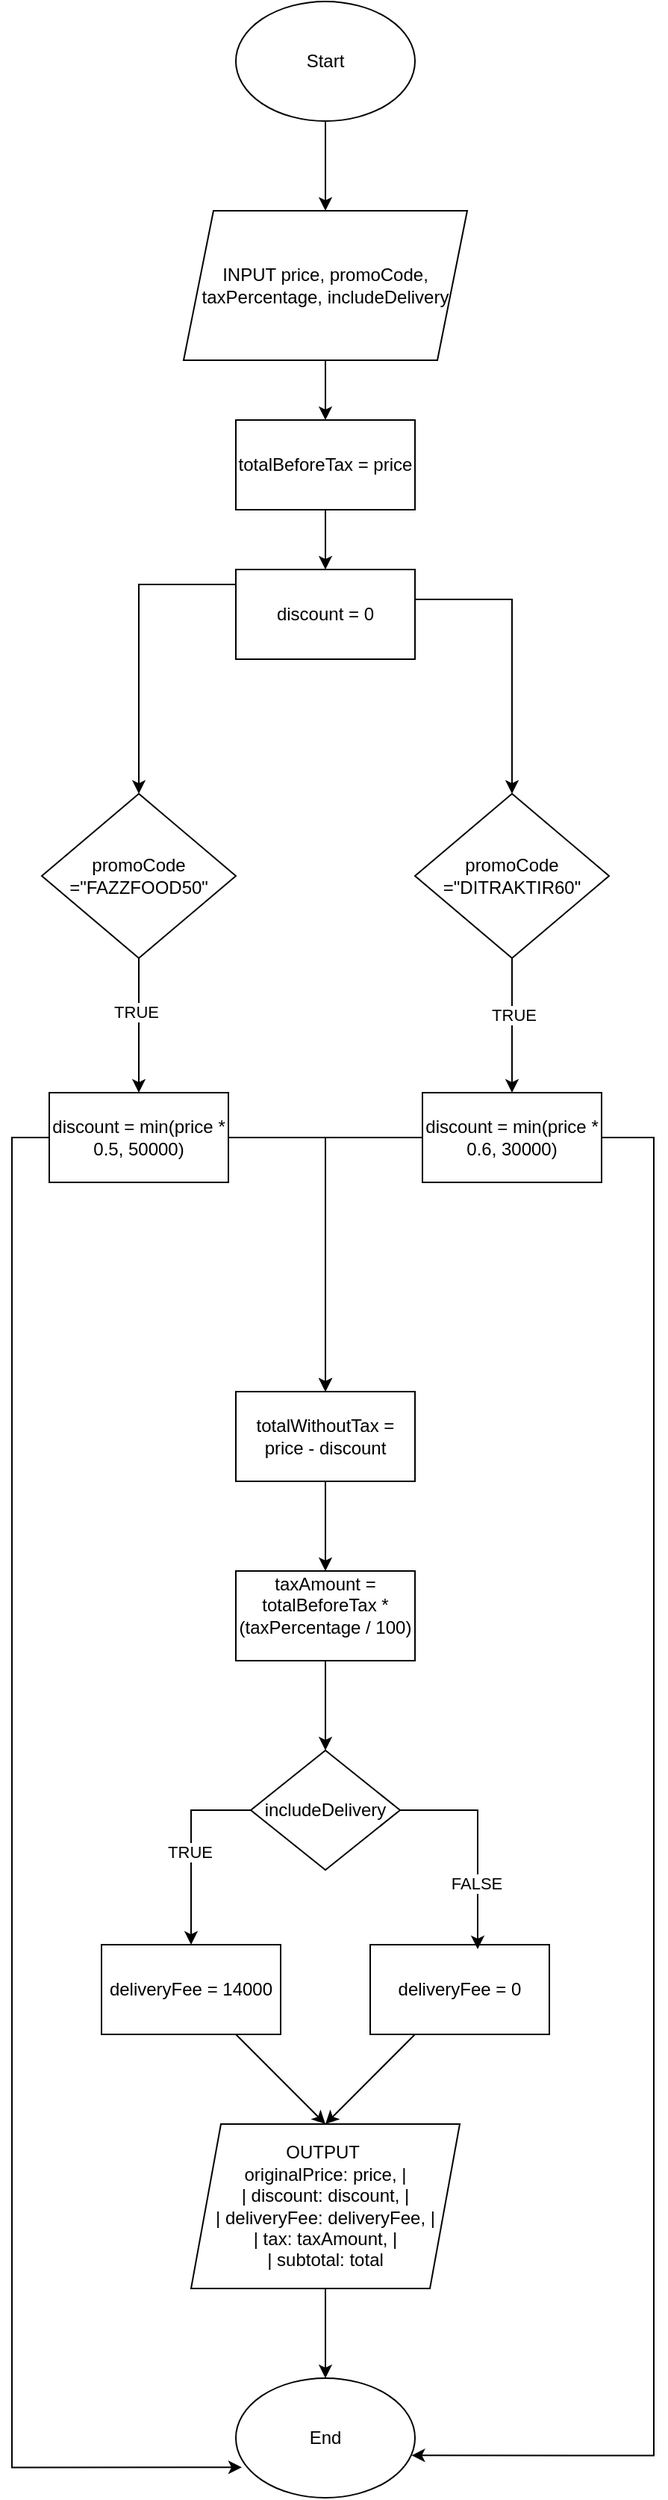 <mxfile version="24.5.2" type="google">
  <diagram name="Page-1" id="RTfA4aJg07-M1JpYaiPg">
    <mxGraphModel grid="1" page="1" gridSize="10" guides="1" tooltips="1" connect="1" arrows="1" fold="1" pageScale="1" pageWidth="850" pageHeight="1100" math="0" shadow="0">
      <root>
        <mxCell id="0" />
        <mxCell id="1" parent="0" />
        <mxCell id="MYzNmpOHodbCHg9uuuTV-10" style="edgeStyle=orthogonalEdgeStyle;rounded=0;orthogonalLoop=1;jettySize=auto;html=1;" edge="1" parent="1" source="MYzNmpOHodbCHg9uuuTV-1" target="MYzNmpOHodbCHg9uuuTV-2">
          <mxGeometry relative="1" as="geometry" />
        </mxCell>
        <mxCell id="MYzNmpOHodbCHg9uuuTV-1" value="Start" style="ellipse;whiteSpace=wrap;html=1;" vertex="1" parent="1">
          <mxGeometry x="370" y="-380" width="120" height="80" as="geometry" />
        </mxCell>
        <mxCell id="MYzNmpOHodbCHg9uuuTV-32" style="edgeStyle=orthogonalEdgeStyle;rounded=0;orthogonalLoop=1;jettySize=auto;html=1;" edge="1" parent="1" source="MYzNmpOHodbCHg9uuuTV-2" target="MYzNmpOHodbCHg9uuuTV-31">
          <mxGeometry relative="1" as="geometry" />
        </mxCell>
        <mxCell id="MYzNmpOHodbCHg9uuuTV-2" value="INPUT price, promoCode, taxPercentage, includeDelivery" style="shape=parallelogram;perimeter=parallelogramPerimeter;whiteSpace=wrap;html=1;fixedSize=1;" vertex="1" parent="1">
          <mxGeometry x="335" y="-240" width="190" height="100" as="geometry" />
        </mxCell>
        <mxCell id="MYzNmpOHodbCHg9uuuTV-13" style="edgeStyle=orthogonalEdgeStyle;rounded=0;orthogonalLoop=1;jettySize=auto;html=1;entryX=0.5;entryY=0;entryDx=0;entryDy=0;" edge="1" parent="1" source="MYzNmpOHodbCHg9uuuTV-4" target="MYzNmpOHodbCHg9uuuTV-5">
          <mxGeometry relative="1" as="geometry">
            <Array as="points">
              <mxPoint x="305" y="10" />
            </Array>
          </mxGeometry>
        </mxCell>
        <mxCell id="MYzNmpOHodbCHg9uuuTV-14" style="edgeStyle=orthogonalEdgeStyle;rounded=0;orthogonalLoop=1;jettySize=auto;html=1;" edge="1" parent="1" source="MYzNmpOHodbCHg9uuuTV-4" target="MYzNmpOHodbCHg9uuuTV-9">
          <mxGeometry relative="1" as="geometry">
            <mxPoint x="560" y="150" as="targetPoint" />
            <Array as="points">
              <mxPoint x="555" y="20" />
            </Array>
          </mxGeometry>
        </mxCell>
        <mxCell id="MYzNmpOHodbCHg9uuuTV-4" value="discount = 0" style="rounded=0;whiteSpace=wrap;html=1;" vertex="1" parent="1">
          <mxGeometry x="370" width="120" height="60" as="geometry" />
        </mxCell>
        <mxCell id="MYzNmpOHodbCHg9uuuTV-17" style="edgeStyle=orthogonalEdgeStyle;rounded=0;orthogonalLoop=1;jettySize=auto;html=1;" edge="1" parent="1" source="MYzNmpOHodbCHg9uuuTV-5" target="MYzNmpOHodbCHg9uuuTV-7">
          <mxGeometry relative="1" as="geometry" />
        </mxCell>
        <mxCell id="MYzNmpOHodbCHg9uuuTV-19" value="TRUE" style="edgeLabel;html=1;align=center;verticalAlign=middle;resizable=0;points=[];" connectable="0" vertex="1" parent="MYzNmpOHodbCHg9uuuTV-17">
          <mxGeometry x="-0.207" y="-2" relative="1" as="geometry">
            <mxPoint as="offset" />
          </mxGeometry>
        </mxCell>
        <mxCell id="MYzNmpOHodbCHg9uuuTV-5" value="promoCode =&quot;FAZZFOOD50&quot;" style="rhombus;whiteSpace=wrap;html=1;" vertex="1" parent="1">
          <mxGeometry x="240" y="150" width="130" height="110" as="geometry" />
        </mxCell>
        <mxCell id="MYzNmpOHodbCHg9uuuTV-25" style="edgeStyle=orthogonalEdgeStyle;rounded=0;orthogonalLoop=1;jettySize=auto;html=1;" edge="1" parent="1" source="MYzNmpOHodbCHg9uuuTV-7" target="MYzNmpOHodbCHg9uuuTV-21">
          <mxGeometry relative="1" as="geometry" />
        </mxCell>
        <mxCell id="MYzNmpOHodbCHg9uuuTV-7" value="discount = min(price * 0.5, 50000)    " style="rounded=0;whiteSpace=wrap;html=1;" vertex="1" parent="1">
          <mxGeometry x="245" y="350" width="120" height="60" as="geometry" />
        </mxCell>
        <mxCell id="MYzNmpOHodbCHg9uuuTV-18" style="edgeStyle=orthogonalEdgeStyle;rounded=0;orthogonalLoop=1;jettySize=auto;html=1;" edge="1" parent="1" source="MYzNmpOHodbCHg9uuuTV-9" target="MYzNmpOHodbCHg9uuuTV-16">
          <mxGeometry relative="1" as="geometry" />
        </mxCell>
        <mxCell id="MYzNmpOHodbCHg9uuuTV-20" value="TRUE" style="edgeLabel;html=1;align=center;verticalAlign=middle;resizable=0;points=[];" connectable="0" vertex="1" parent="MYzNmpOHodbCHg9uuuTV-18">
          <mxGeometry x="-0.163" y="1" relative="1" as="geometry">
            <mxPoint as="offset" />
          </mxGeometry>
        </mxCell>
        <mxCell id="MYzNmpOHodbCHg9uuuTV-9" value="promoCode =&quot;DITRAKTIR60&quot;" style="rhombus;whiteSpace=wrap;html=1;" vertex="1" parent="1">
          <mxGeometry x="490" y="150" width="130" height="110" as="geometry" />
        </mxCell>
        <mxCell id="MYzNmpOHodbCHg9uuuTV-30" style="edgeStyle=orthogonalEdgeStyle;rounded=0;orthogonalLoop=1;jettySize=auto;html=1;entryX=0.5;entryY=0;entryDx=0;entryDy=0;" edge="1" parent="1" source="MYzNmpOHodbCHg9uuuTV-16" target="MYzNmpOHodbCHg9uuuTV-21">
          <mxGeometry relative="1" as="geometry" />
        </mxCell>
        <mxCell id="MYzNmpOHodbCHg9uuuTV-16" value="discount = min(price * 0.6, 30000)    " style="rounded=0;whiteSpace=wrap;html=1;" vertex="1" parent="1">
          <mxGeometry x="495" y="350" width="120" height="60" as="geometry" />
        </mxCell>
        <mxCell id="MYzNmpOHodbCHg9uuuTV-35" style="edgeStyle=orthogonalEdgeStyle;rounded=0;orthogonalLoop=1;jettySize=auto;html=1;entryX=0.5;entryY=0;entryDx=0;entryDy=0;" edge="1" parent="1" source="MYzNmpOHodbCHg9uuuTV-21" target="MYzNmpOHodbCHg9uuuTV-34">
          <mxGeometry relative="1" as="geometry" />
        </mxCell>
        <mxCell id="MYzNmpOHodbCHg9uuuTV-21" value="totalWithoutTax = price - discount    " style="rounded=0;whiteSpace=wrap;html=1;" vertex="1" parent="1">
          <mxGeometry x="370" y="550" width="120" height="60" as="geometry" />
        </mxCell>
        <mxCell id="MYzNmpOHodbCHg9uuuTV-33" style="edgeStyle=orthogonalEdgeStyle;rounded=0;orthogonalLoop=1;jettySize=auto;html=1;entryX=0.5;entryY=0;entryDx=0;entryDy=0;" edge="1" parent="1" source="MYzNmpOHodbCHg9uuuTV-31" target="MYzNmpOHodbCHg9uuuTV-4">
          <mxGeometry relative="1" as="geometry" />
        </mxCell>
        <mxCell id="MYzNmpOHodbCHg9uuuTV-31" value="totalBeforeTax = price" style="rounded=0;whiteSpace=wrap;html=1;" vertex="1" parent="1">
          <mxGeometry x="370" y="-100" width="120" height="60" as="geometry" />
        </mxCell>
        <mxCell id="MYzNmpOHodbCHg9uuuTV-37" style="edgeStyle=orthogonalEdgeStyle;rounded=0;orthogonalLoop=1;jettySize=auto;html=1;" edge="1" parent="1" source="MYzNmpOHodbCHg9uuuTV-34" target="MYzNmpOHodbCHg9uuuTV-36">
          <mxGeometry relative="1" as="geometry" />
        </mxCell>
        <mxCell id="MYzNmpOHodbCHg9uuuTV-34" value="&#xa;taxAmount = totalBeforeTax * (taxPercentage / 100)&#xa;&#xa;" style="rounded=0;whiteSpace=wrap;html=1;" vertex="1" parent="1">
          <mxGeometry x="370" y="670" width="120" height="60" as="geometry" />
        </mxCell>
        <mxCell id="MYzNmpOHodbCHg9uuuTV-40" style="edgeStyle=orthogonalEdgeStyle;rounded=0;orthogonalLoop=1;jettySize=auto;html=1;entryX=0.5;entryY=0;entryDx=0;entryDy=0;" edge="1" parent="1" source="MYzNmpOHodbCHg9uuuTV-36" target="MYzNmpOHodbCHg9uuuTV-38">
          <mxGeometry relative="1" as="geometry">
            <Array as="points">
              <mxPoint x="340" y="830" />
            </Array>
          </mxGeometry>
        </mxCell>
        <mxCell id="MYzNmpOHodbCHg9uuuTV-41" value="TRUE" style="edgeLabel;html=1;align=center;verticalAlign=middle;resizable=0;points=[];" connectable="0" vertex="1" parent="MYzNmpOHodbCHg9uuuTV-40">
          <mxGeometry x="0.041" y="-1" relative="1" as="geometry">
            <mxPoint as="offset" />
          </mxGeometry>
        </mxCell>
        <mxCell id="MYzNmpOHodbCHg9uuuTV-36" value="includeDelivery" style="rhombus;whiteSpace=wrap;html=1;" vertex="1" parent="1">
          <mxGeometry x="380" y="790" width="100" height="80" as="geometry" />
        </mxCell>
        <mxCell id="MYzNmpOHodbCHg9uuuTV-45" style="rounded=0;orthogonalLoop=1;jettySize=auto;html=1;entryX=0.5;entryY=0;entryDx=0;entryDy=0;" edge="1" parent="1" source="MYzNmpOHodbCHg9uuuTV-38" target="MYzNmpOHodbCHg9uuuTV-44">
          <mxGeometry relative="1" as="geometry" />
        </mxCell>
        <mxCell id="MYzNmpOHodbCHg9uuuTV-38" value="deliveryFee = 14000" style="rounded=0;whiteSpace=wrap;html=1;" vertex="1" parent="1">
          <mxGeometry x="280" y="920" width="120" height="60" as="geometry" />
        </mxCell>
        <mxCell id="MYzNmpOHodbCHg9uuuTV-46" style="rounded=0;orthogonalLoop=1;jettySize=auto;html=1;entryX=0.5;entryY=0;entryDx=0;entryDy=0;" edge="1" parent="1" source="MYzNmpOHodbCHg9uuuTV-39" target="MYzNmpOHodbCHg9uuuTV-44">
          <mxGeometry relative="1" as="geometry" />
        </mxCell>
        <mxCell id="MYzNmpOHodbCHg9uuuTV-39" value="deliveryFee = 0" style="rounded=0;whiteSpace=wrap;html=1;" vertex="1" parent="1">
          <mxGeometry x="460" y="920" width="120" height="60" as="geometry" />
        </mxCell>
        <mxCell id="MYzNmpOHodbCHg9uuuTV-42" style="edgeStyle=orthogonalEdgeStyle;rounded=0;orthogonalLoop=1;jettySize=auto;html=1;entryX=0.6;entryY=0.05;entryDx=0;entryDy=0;entryPerimeter=0;" edge="1" parent="1" source="MYzNmpOHodbCHg9uuuTV-36" target="MYzNmpOHodbCHg9uuuTV-39">
          <mxGeometry relative="1" as="geometry">
            <Array as="points">
              <mxPoint x="532" y="830" />
            </Array>
          </mxGeometry>
        </mxCell>
        <mxCell id="MYzNmpOHodbCHg9uuuTV-43" value="FALSE" style="edgeLabel;html=1;align=center;verticalAlign=middle;resizable=0;points=[];" connectable="0" vertex="1" parent="MYzNmpOHodbCHg9uuuTV-42">
          <mxGeometry x="0.389" y="-1" relative="1" as="geometry">
            <mxPoint as="offset" />
          </mxGeometry>
        </mxCell>
        <mxCell id="MYzNmpOHodbCHg9uuuTV-48" style="edgeStyle=orthogonalEdgeStyle;rounded=0;orthogonalLoop=1;jettySize=auto;html=1;" edge="1" parent="1" source="MYzNmpOHodbCHg9uuuTV-44" target="MYzNmpOHodbCHg9uuuTV-47">
          <mxGeometry relative="1" as="geometry" />
        </mxCell>
        <mxCell id="MYzNmpOHodbCHg9uuuTV-44" value="OUTPUT&amp;nbsp;&lt;div&gt;originalPrice: price,                          |&lt;br/&gt;|    discount: discount,                            |&lt;br/&gt;|    deliveryFee: deliveryFee,                      |&lt;br/&gt;|    tax: taxAmount,                                |&lt;br/&gt;|    subtotal: total  &lt;/div&gt;" style="shape=parallelogram;perimeter=parallelogramPerimeter;whiteSpace=wrap;html=1;fixedSize=1;" vertex="1" parent="1">
          <mxGeometry x="340" y="1040" width="180" height="110" as="geometry" />
        </mxCell>
        <mxCell id="MYzNmpOHodbCHg9uuuTV-47" value="End" style="ellipse;whiteSpace=wrap;html=1;" vertex="1" parent="1">
          <mxGeometry x="370" y="1210" width="120" height="80" as="geometry" />
        </mxCell>
        <mxCell id="MYzNmpOHodbCHg9uuuTV-49" style="edgeStyle=orthogonalEdgeStyle;rounded=0;orthogonalLoop=1;jettySize=auto;html=1;entryX=0.033;entryY=0.746;entryDx=0;entryDy=0;entryPerimeter=0;" edge="1" parent="1" source="MYzNmpOHodbCHg9uuuTV-7" target="MYzNmpOHodbCHg9uuuTV-47">
          <mxGeometry relative="1" as="geometry">
            <Array as="points">
              <mxPoint x="220" y="380" />
              <mxPoint x="220" y="1270" />
            </Array>
          </mxGeometry>
        </mxCell>
        <mxCell id="MYzNmpOHodbCHg9uuuTV-50" style="edgeStyle=orthogonalEdgeStyle;rounded=0;orthogonalLoop=1;jettySize=auto;html=1;entryX=0.981;entryY=0.646;entryDx=0;entryDy=0;entryPerimeter=0;" edge="1" parent="1" source="MYzNmpOHodbCHg9uuuTV-16" target="MYzNmpOHodbCHg9uuuTV-47">
          <mxGeometry relative="1" as="geometry">
            <Array as="points">
              <mxPoint x="650" y="380" />
              <mxPoint x="650" y="1262" />
            </Array>
          </mxGeometry>
        </mxCell>
      </root>
    </mxGraphModel>
  </diagram>
</mxfile>
